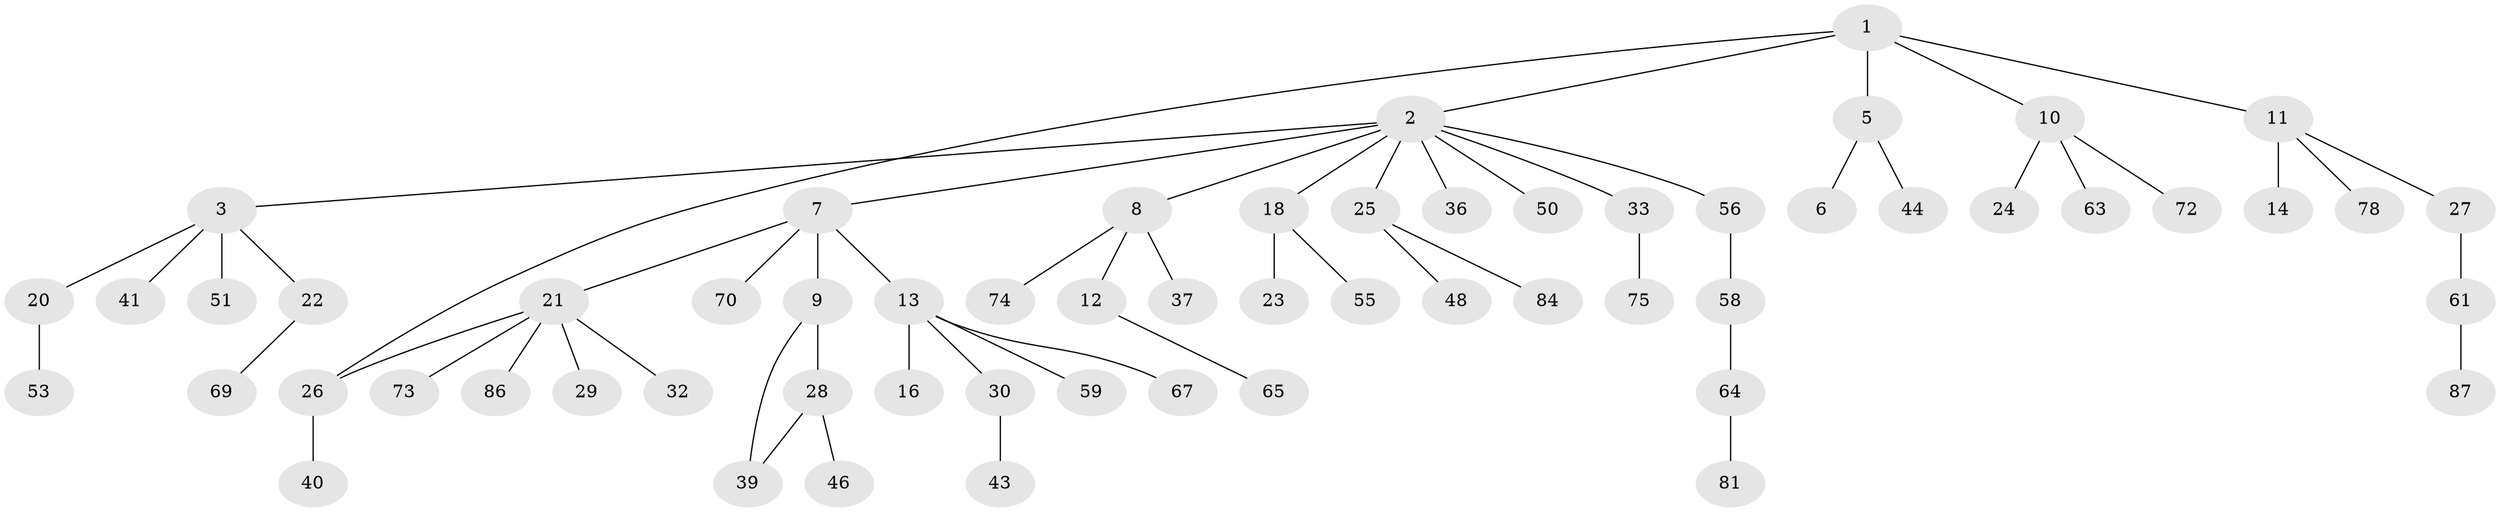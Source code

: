 // Generated by graph-tools (version 1.1) at 2025/23/03/03/25 07:23:34]
// undirected, 60 vertices, 61 edges
graph export_dot {
graph [start="1"]
  node [color=gray90,style=filled];
  1 [super="+4"];
  2 [super="+17"];
  3 [super="+19"];
  5 [super="+38"];
  6;
  7 [super="+15"];
  8 [super="+76"];
  9;
  10 [super="+42"];
  11 [super="+47"];
  12 [super="+52"];
  13 [super="+34"];
  14;
  16;
  18 [super="+68"];
  20 [super="+31"];
  21 [super="+71"];
  22 [super="+79"];
  23 [super="+54"];
  24 [super="+35"];
  25 [super="+82"];
  26 [super="+45"];
  27 [super="+77"];
  28 [super="+49"];
  29;
  30;
  32 [super="+85"];
  33;
  36;
  37;
  39 [super="+60"];
  40;
  41;
  43 [super="+57"];
  44;
  46;
  48;
  50;
  51;
  53;
  55;
  56;
  58 [super="+62"];
  59;
  61;
  63;
  64 [super="+66"];
  65;
  67;
  69;
  70;
  72;
  73;
  74 [super="+80"];
  75 [super="+83"];
  78;
  81;
  84;
  86;
  87;
  1 -- 2;
  1 -- 5;
  1 -- 10;
  1 -- 26;
  1 -- 11;
  2 -- 3;
  2 -- 7;
  2 -- 8;
  2 -- 18;
  2 -- 56;
  2 -- 33;
  2 -- 50;
  2 -- 36;
  2 -- 25;
  3 -- 20;
  3 -- 51;
  3 -- 41;
  3 -- 22;
  5 -- 6;
  5 -- 44;
  7 -- 9;
  7 -- 13;
  7 -- 70;
  7 -- 21;
  8 -- 12;
  8 -- 37;
  8 -- 74;
  9 -- 28;
  9 -- 39;
  10 -- 24;
  10 -- 63;
  10 -- 72;
  11 -- 14 [weight=2];
  11 -- 27;
  11 -- 78;
  12 -- 65;
  13 -- 16;
  13 -- 30;
  13 -- 67;
  13 -- 59;
  18 -- 23;
  18 -- 55;
  20 -- 53;
  21 -- 29;
  21 -- 32;
  21 -- 73;
  21 -- 86;
  21 -- 26;
  22 -- 69;
  25 -- 48;
  25 -- 84;
  26 -- 40;
  27 -- 61;
  28 -- 46;
  28 -- 39;
  30 -- 43;
  33 -- 75;
  56 -- 58;
  58 -- 64;
  61 -- 87;
  64 -- 81;
}
